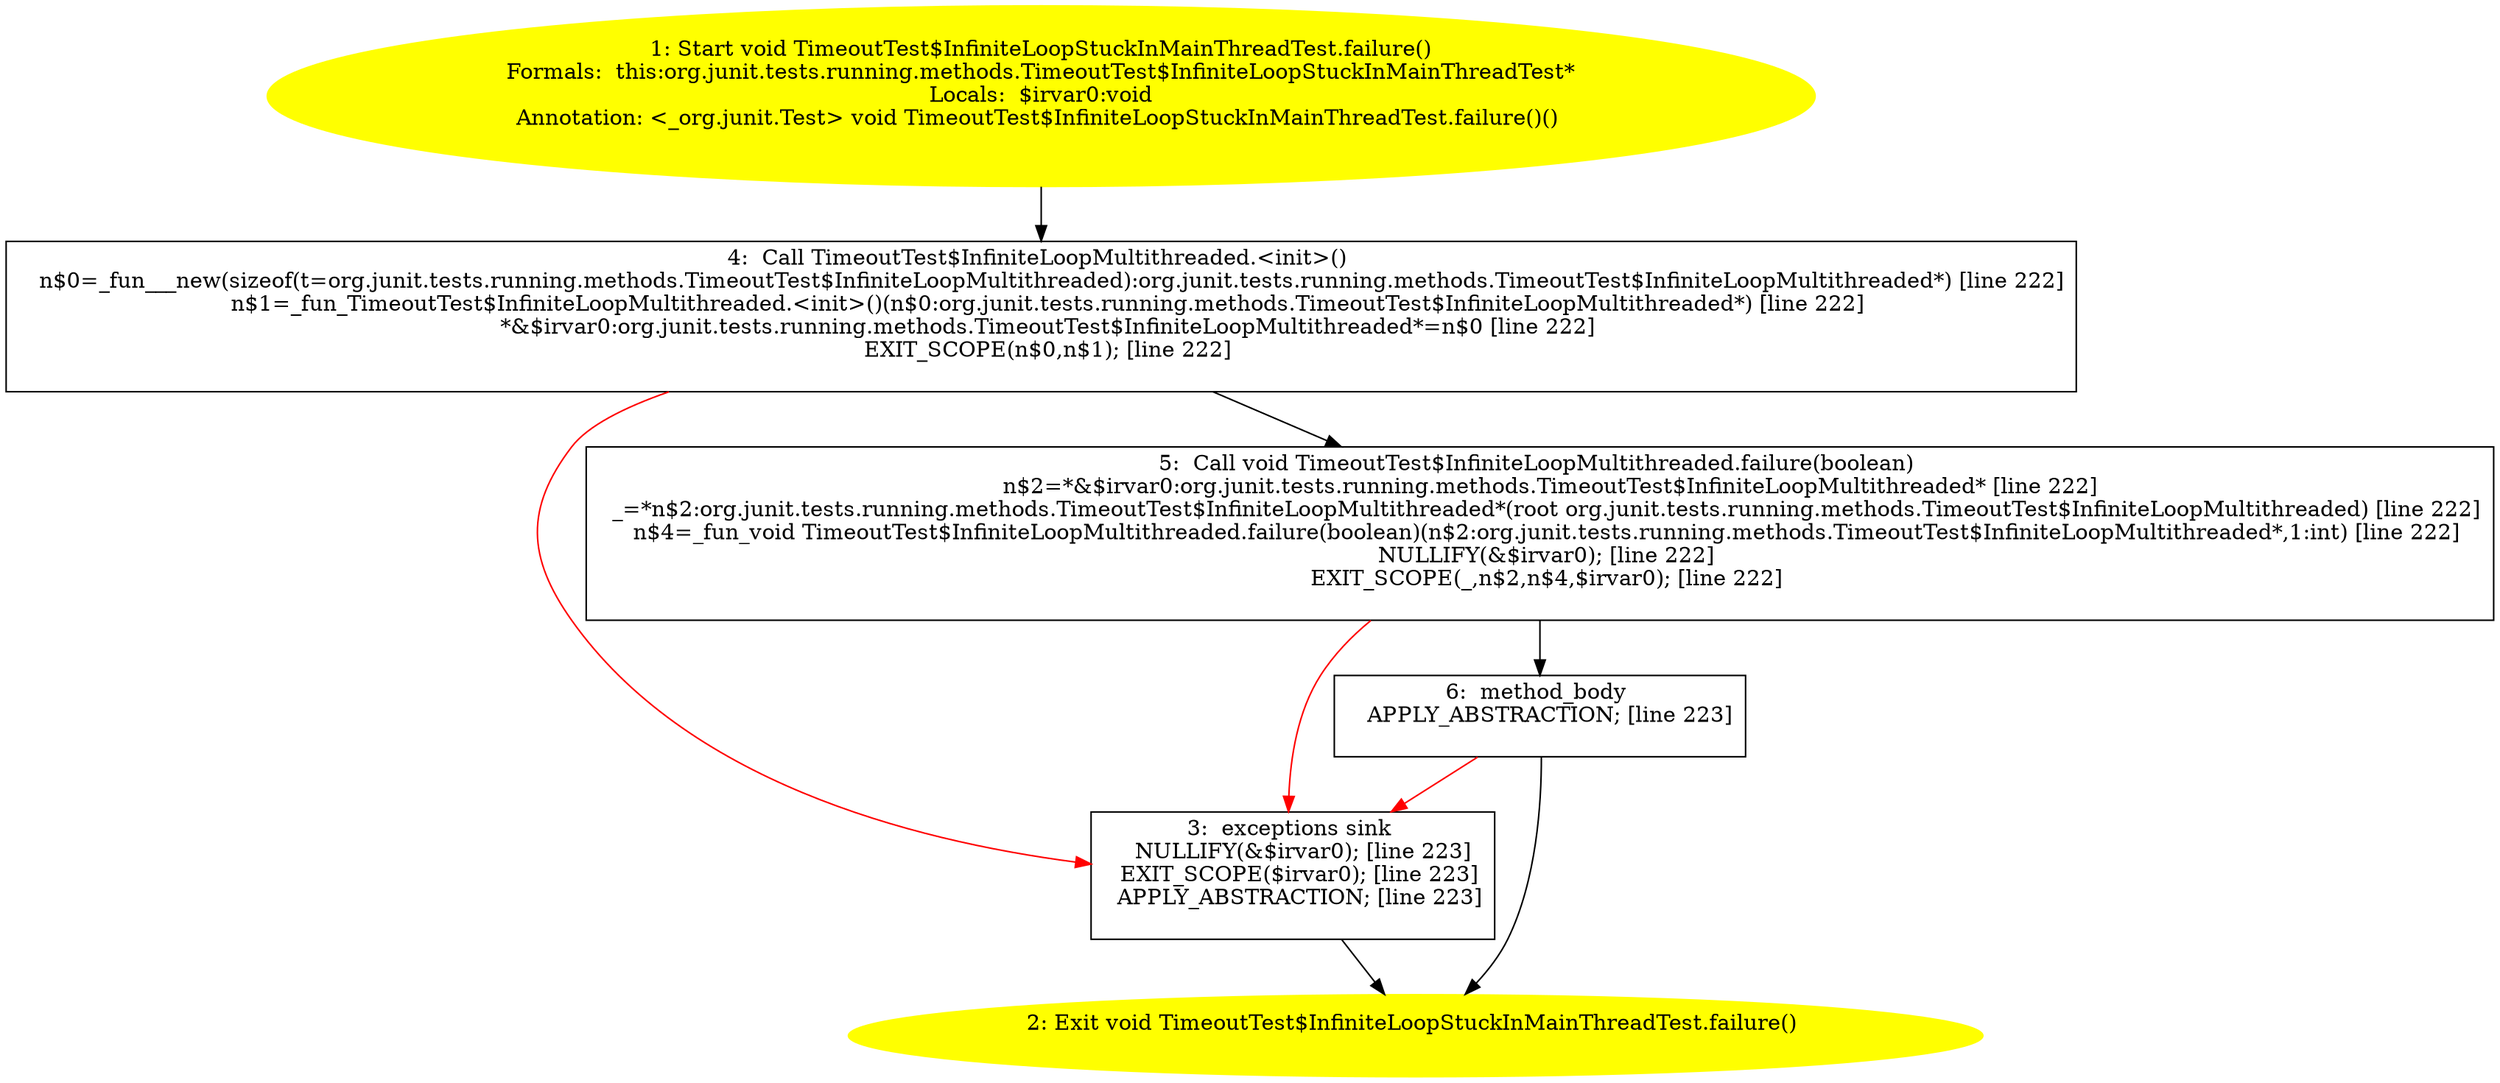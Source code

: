 /* @generated */
digraph cfg {
"org.junit.tests.running.methods.TimeoutTest$InfiniteLoopStuckInMainThreadTest.failure():void.7ba7ad355c3b97b9a654c45b75edfa05_1" [label="1: Start void TimeoutTest$InfiniteLoopStuckInMainThreadTest.failure()\nFormals:  this:org.junit.tests.running.methods.TimeoutTest$InfiniteLoopStuckInMainThreadTest*\nLocals:  $irvar0:void\nAnnotation: <_org.junit.Test> void TimeoutTest$InfiniteLoopStuckInMainThreadTest.failure()() \n  " color=yellow style=filled]
	

	 "org.junit.tests.running.methods.TimeoutTest$InfiniteLoopStuckInMainThreadTest.failure():void.7ba7ad355c3b97b9a654c45b75edfa05_1" -> "org.junit.tests.running.methods.TimeoutTest$InfiniteLoopStuckInMainThreadTest.failure():void.7ba7ad355c3b97b9a654c45b75edfa05_4" ;
"org.junit.tests.running.methods.TimeoutTest$InfiniteLoopStuckInMainThreadTest.failure():void.7ba7ad355c3b97b9a654c45b75edfa05_2" [label="2: Exit void TimeoutTest$InfiniteLoopStuckInMainThreadTest.failure() \n  " color=yellow style=filled]
	

"org.junit.tests.running.methods.TimeoutTest$InfiniteLoopStuckInMainThreadTest.failure():void.7ba7ad355c3b97b9a654c45b75edfa05_3" [label="3:  exceptions sink \n   NULLIFY(&$irvar0); [line 223]\n  EXIT_SCOPE($irvar0); [line 223]\n  APPLY_ABSTRACTION; [line 223]\n " shape="box"]
	

	 "org.junit.tests.running.methods.TimeoutTest$InfiniteLoopStuckInMainThreadTest.failure():void.7ba7ad355c3b97b9a654c45b75edfa05_3" -> "org.junit.tests.running.methods.TimeoutTest$InfiniteLoopStuckInMainThreadTest.failure():void.7ba7ad355c3b97b9a654c45b75edfa05_2" ;
"org.junit.tests.running.methods.TimeoutTest$InfiniteLoopStuckInMainThreadTest.failure():void.7ba7ad355c3b97b9a654c45b75edfa05_4" [label="4:  Call TimeoutTest$InfiniteLoopMultithreaded.<init>() \n   n$0=_fun___new(sizeof(t=org.junit.tests.running.methods.TimeoutTest$InfiniteLoopMultithreaded):org.junit.tests.running.methods.TimeoutTest$InfiniteLoopMultithreaded*) [line 222]\n  n$1=_fun_TimeoutTest$InfiniteLoopMultithreaded.<init>()(n$0:org.junit.tests.running.methods.TimeoutTest$InfiniteLoopMultithreaded*) [line 222]\n  *&$irvar0:org.junit.tests.running.methods.TimeoutTest$InfiniteLoopMultithreaded*=n$0 [line 222]\n  EXIT_SCOPE(n$0,n$1); [line 222]\n " shape="box"]
	

	 "org.junit.tests.running.methods.TimeoutTest$InfiniteLoopStuckInMainThreadTest.failure():void.7ba7ad355c3b97b9a654c45b75edfa05_4" -> "org.junit.tests.running.methods.TimeoutTest$InfiniteLoopStuckInMainThreadTest.failure():void.7ba7ad355c3b97b9a654c45b75edfa05_5" ;
	 "org.junit.tests.running.methods.TimeoutTest$InfiniteLoopStuckInMainThreadTest.failure():void.7ba7ad355c3b97b9a654c45b75edfa05_4" -> "org.junit.tests.running.methods.TimeoutTest$InfiniteLoopStuckInMainThreadTest.failure():void.7ba7ad355c3b97b9a654c45b75edfa05_3" [color="red" ];
"org.junit.tests.running.methods.TimeoutTest$InfiniteLoopStuckInMainThreadTest.failure():void.7ba7ad355c3b97b9a654c45b75edfa05_5" [label="5:  Call void TimeoutTest$InfiniteLoopMultithreaded.failure(boolean) \n   n$2=*&$irvar0:org.junit.tests.running.methods.TimeoutTest$InfiniteLoopMultithreaded* [line 222]\n  _=*n$2:org.junit.tests.running.methods.TimeoutTest$InfiniteLoopMultithreaded*(root org.junit.tests.running.methods.TimeoutTest$InfiniteLoopMultithreaded) [line 222]\n  n$4=_fun_void TimeoutTest$InfiniteLoopMultithreaded.failure(boolean)(n$2:org.junit.tests.running.methods.TimeoutTest$InfiniteLoopMultithreaded*,1:int) [line 222]\n  NULLIFY(&$irvar0); [line 222]\n  EXIT_SCOPE(_,n$2,n$4,$irvar0); [line 222]\n " shape="box"]
	

	 "org.junit.tests.running.methods.TimeoutTest$InfiniteLoopStuckInMainThreadTest.failure():void.7ba7ad355c3b97b9a654c45b75edfa05_5" -> "org.junit.tests.running.methods.TimeoutTest$InfiniteLoopStuckInMainThreadTest.failure():void.7ba7ad355c3b97b9a654c45b75edfa05_6" ;
	 "org.junit.tests.running.methods.TimeoutTest$InfiniteLoopStuckInMainThreadTest.failure():void.7ba7ad355c3b97b9a654c45b75edfa05_5" -> "org.junit.tests.running.methods.TimeoutTest$InfiniteLoopStuckInMainThreadTest.failure():void.7ba7ad355c3b97b9a654c45b75edfa05_3" [color="red" ];
"org.junit.tests.running.methods.TimeoutTest$InfiniteLoopStuckInMainThreadTest.failure():void.7ba7ad355c3b97b9a654c45b75edfa05_6" [label="6:  method_body \n   APPLY_ABSTRACTION; [line 223]\n " shape="box"]
	

	 "org.junit.tests.running.methods.TimeoutTest$InfiniteLoopStuckInMainThreadTest.failure():void.7ba7ad355c3b97b9a654c45b75edfa05_6" -> "org.junit.tests.running.methods.TimeoutTest$InfiniteLoopStuckInMainThreadTest.failure():void.7ba7ad355c3b97b9a654c45b75edfa05_2" ;
	 "org.junit.tests.running.methods.TimeoutTest$InfiniteLoopStuckInMainThreadTest.failure():void.7ba7ad355c3b97b9a654c45b75edfa05_6" -> "org.junit.tests.running.methods.TimeoutTest$InfiniteLoopStuckInMainThreadTest.failure():void.7ba7ad355c3b97b9a654c45b75edfa05_3" [color="red" ];
}
